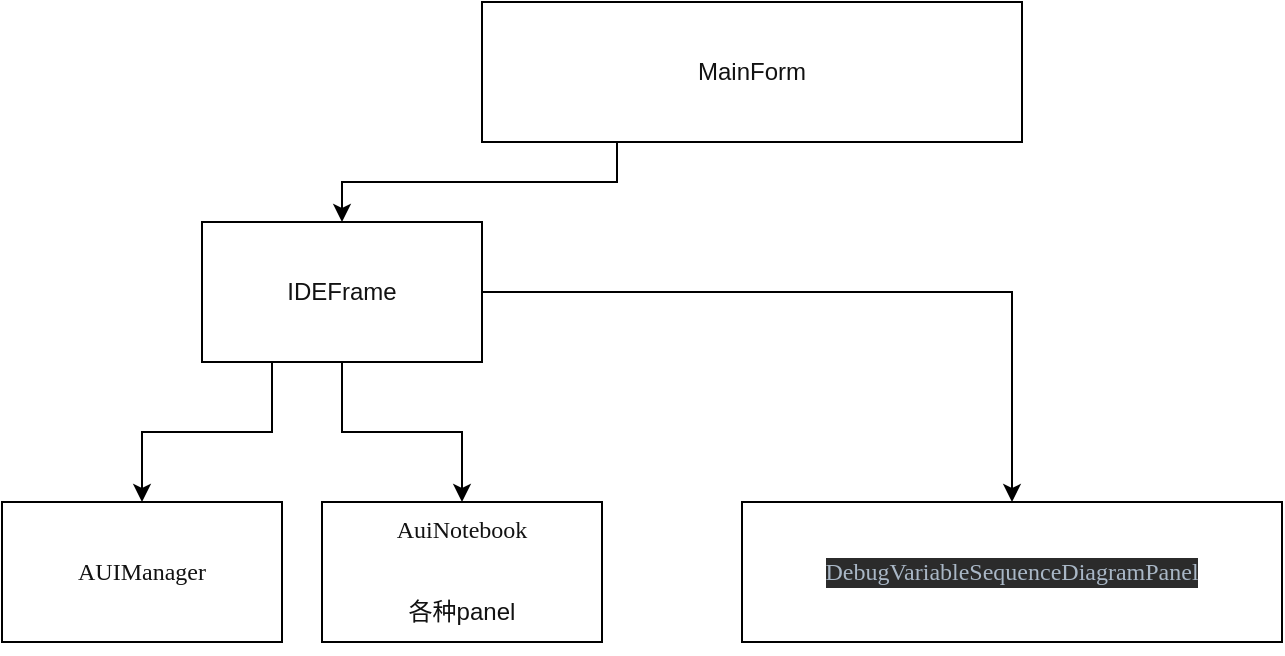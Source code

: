 <mxfile version="12.3.1" type="github" pages="1">
  <diagram id="YTI-wykyhFXnW_U7o8Pz" name="Page-1">
    <mxGraphModel dx="960" dy="535" grid="1" gridSize="10" guides="1" tooltips="1" connect="1" arrows="1" fold="1" page="1" pageScale="1" pageWidth="827" pageHeight="1169" math="0" shadow="0">
      <root>
        <mxCell id="0"/>
        <mxCell id="1" parent="0"/>
        <mxCell id="JWwVjYSpnplKkP4Ghm3m-4" value="" style="edgeStyle=orthogonalEdgeStyle;rounded=0;orthogonalLoop=1;jettySize=auto;html=1;fontColor=#121212;exitX=0.25;exitY=1;exitDx=0;exitDy=0;" edge="1" parent="1" source="JWwVjYSpnplKkP4Ghm3m-2" target="JWwVjYSpnplKkP4Ghm3m-3">
          <mxGeometry relative="1" as="geometry"/>
        </mxCell>
        <mxCell id="JWwVjYSpnplKkP4Ghm3m-2" value="MainForm" style="rounded=0;whiteSpace=wrap;html=1;strokeColor=#000000;fontColor=#121212;" vertex="1" parent="1">
          <mxGeometry x="300" y="60" width="270" height="70" as="geometry"/>
        </mxCell>
        <mxCell id="JWwVjYSpnplKkP4Ghm3m-6" value="" style="edgeStyle=orthogonalEdgeStyle;rounded=0;orthogonalLoop=1;jettySize=auto;html=1;fontColor=#121212;exitX=0.25;exitY=1;exitDx=0;exitDy=0;" edge="1" parent="1" source="JWwVjYSpnplKkP4Ghm3m-3" target="JWwVjYSpnplKkP4Ghm3m-5">
          <mxGeometry relative="1" as="geometry"/>
        </mxCell>
        <mxCell id="JWwVjYSpnplKkP4Ghm3m-8" value="" style="edgeStyle=orthogonalEdgeStyle;rounded=0;orthogonalLoop=1;jettySize=auto;html=1;fontColor=#121212;" edge="1" parent="1" source="JWwVjYSpnplKkP4Ghm3m-3" target="JWwVjYSpnplKkP4Ghm3m-7">
          <mxGeometry relative="1" as="geometry"/>
        </mxCell>
        <mxCell id="JWwVjYSpnplKkP4Ghm3m-10" value="" style="edgeStyle=orthogonalEdgeStyle;rounded=0;orthogonalLoop=1;jettySize=auto;html=1;fontColor=#121212;" edge="1" parent="1" source="JWwVjYSpnplKkP4Ghm3m-3" target="JWwVjYSpnplKkP4Ghm3m-9">
          <mxGeometry relative="1" as="geometry"/>
        </mxCell>
        <mxCell id="JWwVjYSpnplKkP4Ghm3m-3" value="&lt;div&gt;IDEFrame&lt;/div&gt;" style="rounded=0;whiteSpace=wrap;html=1;strokeColor=#000000;fontColor=#121212;" vertex="1" parent="1">
          <mxGeometry x="160" y="170" width="140" height="70" as="geometry"/>
        </mxCell>
        <mxCell id="JWwVjYSpnplKkP4Ghm3m-9" value="&lt;pre style=&quot;background-color: #2b2b2b ; color: #a9b7c6 ; font-family: &amp;#34;宋体&amp;#34; ; font-size: 9.0pt&quot;&gt;DebugVariableSequenceDiagramPanel&lt;/pre&gt;" style="rounded=0;whiteSpace=wrap;html=1;strokeColor=#000000;fontColor=#121212;" vertex="1" parent="1">
          <mxGeometry x="430" y="310" width="270" height="70" as="geometry"/>
        </mxCell>
        <mxCell id="JWwVjYSpnplKkP4Ghm3m-7" value="&lt;pre style=&quot;font-family: &amp;#34;宋体&amp;#34; ; font-size: 9pt&quot;&gt;&lt;span style=&quot;background-color: rgb(255 , 255 , 255)&quot;&gt;&lt;font color=&quot;#121212&quot;&gt;AuiNotebook&lt;/font&gt;&lt;/span&gt;&lt;/pre&gt;&lt;div&gt;&lt;br&gt;&lt;/div&gt;&lt;div&gt;各种panel&lt;/div&gt;&lt;div&gt;&lt;br&gt;&lt;/div&gt;" style="rounded=0;whiteSpace=wrap;html=1;strokeColor=#000000;fontColor=#121212;" vertex="1" parent="1">
          <mxGeometry x="220" y="310" width="140" height="70" as="geometry"/>
        </mxCell>
        <mxCell id="JWwVjYSpnplKkP4Ghm3m-5" value="&lt;pre style=&quot;font-family: &amp;#34;宋体&amp;#34; ; font-size: 9pt&quot;&gt;&lt;span style=&quot;background-color: rgb(255 , 255 , 255)&quot;&gt;&lt;font color=&quot;#121212&quot;&gt;AUIManager&lt;/font&gt;&lt;/span&gt;&lt;/pre&gt;" style="rounded=0;whiteSpace=wrap;html=1;strokeColor=#000000;fontColor=#121212;" vertex="1" parent="1">
          <mxGeometry x="60" y="310" width="140" height="70" as="geometry"/>
        </mxCell>
      </root>
    </mxGraphModel>
  </diagram>
</mxfile>
